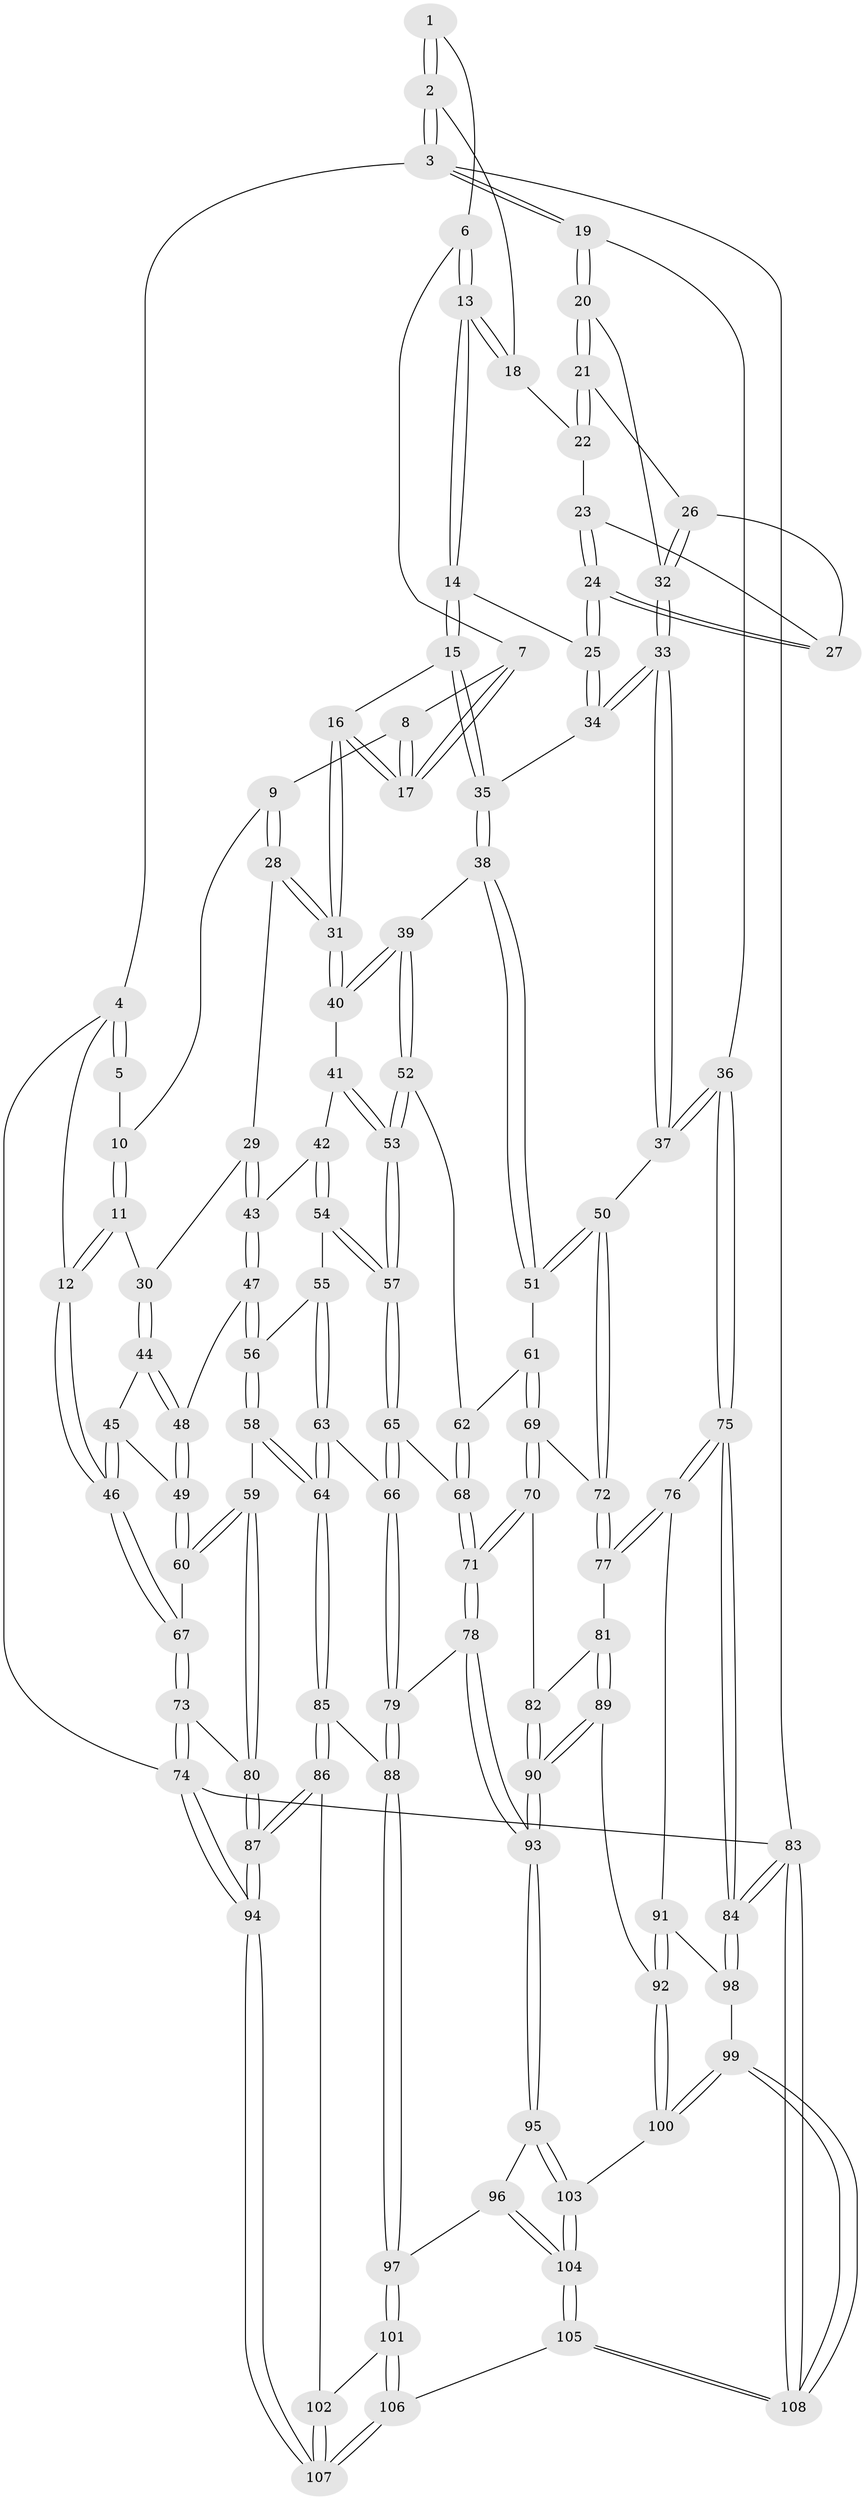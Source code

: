 // Generated by graph-tools (version 1.1) at 2025/00/03/09/25 05:00:14]
// undirected, 108 vertices, 267 edges
graph export_dot {
graph [start="1"]
  node [color=gray90,style=filled];
  1 [pos="+0.6108412258523374+0"];
  2 [pos="+1+0"];
  3 [pos="+1+0"];
  4 [pos="+0+0"];
  5 [pos="+0.14823352676257115+0"];
  6 [pos="+0.605074248966904+0"];
  7 [pos="+0.5512570152396662+0.0017150961435084143"];
  8 [pos="+0.3919635693745955+0.12506550912300748"];
  9 [pos="+0.3542973187747939+0.1317438151847536"];
  10 [pos="+0.25846380108409733+0"];
  11 [pos="+0.17702651185775162+0.2211121741364679"];
  12 [pos="+0+0.15960818459646586"];
  13 [pos="+0.6805897528518994+0.10575336444709624"];
  14 [pos="+0.6576344053334269+0.20345045328318764"];
  15 [pos="+0.6276959809111381+0.2368340882875943"];
  16 [pos="+0.5550848654806118+0.2496826915979476"];
  17 [pos="+0.5184618037415273+0.19856702499333062"];
  18 [pos="+0.8559209367702176+0.11907716881245681"];
  19 [pos="+1+0.27195235088944136"];
  20 [pos="+1+0.22008922672823436"];
  21 [pos="+0.9326711118815175+0.19711073177190425"];
  22 [pos="+0.8571939996493543+0.12329639999729593"];
  23 [pos="+0.8416641966887374+0.16220940100251505"];
  24 [pos="+0.803586002878264+0.24170356315502292"];
  25 [pos="+0.7912051693182471+0.2583838633169805"];
  26 [pos="+0.894497363916719+0.25173760047812005"];
  27 [pos="+0.8703018866504637+0.24278706885303714"];
  28 [pos="+0.3045521391488912+0.24721318581096285"];
  29 [pos="+0.2930307338461682+0.25586644943687"];
  30 [pos="+0.287934457815968+0.2581080812034796"];
  31 [pos="+0.498845133035338+0.310286349395209"];
  32 [pos="+0.8849182681445014+0.3002508706666355"];
  33 [pos="+0.8563245557592821+0.38094247603873654"];
  34 [pos="+0.820943585707852+0.3498568049654929"];
  35 [pos="+0.6738719799051+0.3479164146455646"];
  36 [pos="+1+0.40507383022065796"];
  37 [pos="+0.8611458908959468+0.38890157152930926"];
  38 [pos="+0.651599612752521+0.4088596394988664"];
  39 [pos="+0.543656948588728+0.4308674898823809"];
  40 [pos="+0.5008941617486952+0.3952122113545885"];
  41 [pos="+0.47320045943341527+0.40946071071588813"];
  42 [pos="+0.42565879163583153+0.4300732355846562"];
  43 [pos="+0.4074316072724119+0.4220526090023857"];
  44 [pos="+0.258523362851476+0.34505119262031714"];
  45 [pos="+0.15983384692864697+0.37419972555364395"];
  46 [pos="+0+0.33475138318124004"];
  47 [pos="+0.28412037760659553+0.439252876806139"];
  48 [pos="+0.26627672933409846+0.4251184018158311"];
  49 [pos="+0.1710851299284983+0.49780968257893216"];
  50 [pos="+0.7943851197410814+0.5134151724830848"];
  51 [pos="+0.7116730894614046+0.48938723448253235"];
  52 [pos="+0.5501812995039798+0.5023602155451753"];
  53 [pos="+0.46834371069541075+0.5430276398502377"];
  54 [pos="+0.40368930727928637+0.503397070825273"];
  55 [pos="+0.36388774358351833+0.5233467865567704"];
  56 [pos="+0.2957705672771516+0.46395596357642765"];
  57 [pos="+0.4591582315934091+0.5490721596722623"];
  58 [pos="+0.24812538264028666+0.6285231686602614"];
  59 [pos="+0.1569211413604108+0.5761911150571306"];
  60 [pos="+0.1375644175361566+0.5362604472530108"];
  61 [pos="+0.6170352183189631+0.5504653823860107"];
  62 [pos="+0.5615896478647985+0.5178154705206366"];
  63 [pos="+0.321232133025285+0.6356911345693368"];
  64 [pos="+0.2813347832321809+0.6583843731073493"];
  65 [pos="+0.4586003197146313+0.6041179042146152"];
  66 [pos="+0.4163756584676348+0.6358484172343148"];
  67 [pos="+0+0.39261822016484904"];
  68 [pos="+0.5158233343446497+0.6201449130488028"];
  69 [pos="+0.6252065605319155+0.6197188795237485"];
  70 [pos="+0.6149993875956188+0.6753549341799125"];
  71 [pos="+0.583793220589095+0.6895274019120071"];
  72 [pos="+0.8036388697261624+0.5458092564653333"];
  73 [pos="+0+0.6282775947804394"];
  74 [pos="+0+1"];
  75 [pos="+1+0.6573520249785954"];
  76 [pos="+0.9439121266483032+0.6664262929626867"];
  77 [pos="+0.833597684148721+0.6081253799291176"];
  78 [pos="+0.5284905513065863+0.771049919271934"];
  79 [pos="+0.5003006156102154+0.7814150850356607"];
  80 [pos="+0.06761737767262833+0.6940767010450538"];
  81 [pos="+0.7275251473586649+0.6924761320426661"];
  82 [pos="+0.6539404890215526+0.6879777658447196"];
  83 [pos="+1+1"];
  84 [pos="+1+0.9860536199704465"];
  85 [pos="+0.27911632913302+0.7042684416710615"];
  86 [pos="+0.2301689185940811+0.8292990841137906"];
  87 [pos="+0.1402739717052844+0.869413071987923"];
  88 [pos="+0.49778162905542295+0.7836506982435394"];
  89 [pos="+0.7591557551435522+0.8184292565447324"];
  90 [pos="+0.6807797990866021+0.8678615575605209"];
  91 [pos="+0.8470921992769839+0.8132208659633623"];
  92 [pos="+0.8321004440049636+0.8290666459666034"];
  93 [pos="+0.6701278593558296+0.8783948892560856"];
  94 [pos="+0+1"];
  95 [pos="+0.6678611882847865+0.8997362926622227"];
  96 [pos="+0.5319771787147566+0.8974399558771444"];
  97 [pos="+0.4710717883167242+0.8336299112934414"];
  98 [pos="+0.9245158152730608+0.8422581801990698"];
  99 [pos="+0.9172815750828281+1"];
  100 [pos="+0.8781160879745202+0.9755281936534995"];
  101 [pos="+0.4137125850077278+0.8880289283179366"];
  102 [pos="+0.27027230352306036+0.8504662111503859"];
  103 [pos="+0.6691319499706524+0.930226822182659"];
  104 [pos="+0.5937159303278953+1"];
  105 [pos="+0.5633364688004371+1"];
  106 [pos="+0.47451293766433145+1"];
  107 [pos="+0.387010179551661+1"];
  108 [pos="+1+1"];
  1 -- 2;
  1 -- 2;
  1 -- 6;
  2 -- 3;
  2 -- 3;
  2 -- 18;
  3 -- 4;
  3 -- 19;
  3 -- 19;
  3 -- 83;
  4 -- 5;
  4 -- 5;
  4 -- 12;
  4 -- 74;
  5 -- 10;
  6 -- 7;
  6 -- 13;
  6 -- 13;
  7 -- 8;
  7 -- 17;
  7 -- 17;
  8 -- 9;
  8 -- 17;
  8 -- 17;
  9 -- 10;
  9 -- 28;
  9 -- 28;
  10 -- 11;
  10 -- 11;
  11 -- 12;
  11 -- 12;
  11 -- 30;
  12 -- 46;
  12 -- 46;
  13 -- 14;
  13 -- 14;
  13 -- 18;
  13 -- 18;
  14 -- 15;
  14 -- 15;
  14 -- 25;
  15 -- 16;
  15 -- 35;
  15 -- 35;
  16 -- 17;
  16 -- 17;
  16 -- 31;
  16 -- 31;
  18 -- 22;
  19 -- 20;
  19 -- 20;
  19 -- 36;
  20 -- 21;
  20 -- 21;
  20 -- 32;
  21 -- 22;
  21 -- 22;
  21 -- 26;
  22 -- 23;
  23 -- 24;
  23 -- 24;
  23 -- 27;
  24 -- 25;
  24 -- 25;
  24 -- 27;
  24 -- 27;
  25 -- 34;
  25 -- 34;
  26 -- 27;
  26 -- 32;
  26 -- 32;
  28 -- 29;
  28 -- 31;
  28 -- 31;
  29 -- 30;
  29 -- 43;
  29 -- 43;
  30 -- 44;
  30 -- 44;
  31 -- 40;
  31 -- 40;
  32 -- 33;
  32 -- 33;
  33 -- 34;
  33 -- 34;
  33 -- 37;
  33 -- 37;
  34 -- 35;
  35 -- 38;
  35 -- 38;
  36 -- 37;
  36 -- 37;
  36 -- 75;
  36 -- 75;
  37 -- 50;
  38 -- 39;
  38 -- 51;
  38 -- 51;
  39 -- 40;
  39 -- 40;
  39 -- 52;
  39 -- 52;
  40 -- 41;
  41 -- 42;
  41 -- 53;
  41 -- 53;
  42 -- 43;
  42 -- 54;
  42 -- 54;
  43 -- 47;
  43 -- 47;
  44 -- 45;
  44 -- 48;
  44 -- 48;
  45 -- 46;
  45 -- 46;
  45 -- 49;
  46 -- 67;
  46 -- 67;
  47 -- 48;
  47 -- 56;
  47 -- 56;
  48 -- 49;
  48 -- 49;
  49 -- 60;
  49 -- 60;
  50 -- 51;
  50 -- 51;
  50 -- 72;
  50 -- 72;
  51 -- 61;
  52 -- 53;
  52 -- 53;
  52 -- 62;
  53 -- 57;
  53 -- 57;
  54 -- 55;
  54 -- 57;
  54 -- 57;
  55 -- 56;
  55 -- 63;
  55 -- 63;
  56 -- 58;
  56 -- 58;
  57 -- 65;
  57 -- 65;
  58 -- 59;
  58 -- 64;
  58 -- 64;
  59 -- 60;
  59 -- 60;
  59 -- 80;
  59 -- 80;
  60 -- 67;
  61 -- 62;
  61 -- 69;
  61 -- 69;
  62 -- 68;
  62 -- 68;
  63 -- 64;
  63 -- 64;
  63 -- 66;
  64 -- 85;
  64 -- 85;
  65 -- 66;
  65 -- 66;
  65 -- 68;
  66 -- 79;
  66 -- 79;
  67 -- 73;
  67 -- 73;
  68 -- 71;
  68 -- 71;
  69 -- 70;
  69 -- 70;
  69 -- 72;
  70 -- 71;
  70 -- 71;
  70 -- 82;
  71 -- 78;
  71 -- 78;
  72 -- 77;
  72 -- 77;
  73 -- 74;
  73 -- 74;
  73 -- 80;
  74 -- 94;
  74 -- 94;
  74 -- 83;
  75 -- 76;
  75 -- 76;
  75 -- 84;
  75 -- 84;
  76 -- 77;
  76 -- 77;
  76 -- 91;
  77 -- 81;
  78 -- 79;
  78 -- 93;
  78 -- 93;
  79 -- 88;
  79 -- 88;
  80 -- 87;
  80 -- 87;
  81 -- 82;
  81 -- 89;
  81 -- 89;
  82 -- 90;
  82 -- 90;
  83 -- 84;
  83 -- 84;
  83 -- 108;
  83 -- 108;
  84 -- 98;
  84 -- 98;
  85 -- 86;
  85 -- 86;
  85 -- 88;
  86 -- 87;
  86 -- 87;
  86 -- 102;
  87 -- 94;
  87 -- 94;
  88 -- 97;
  88 -- 97;
  89 -- 90;
  89 -- 90;
  89 -- 92;
  90 -- 93;
  90 -- 93;
  91 -- 92;
  91 -- 92;
  91 -- 98;
  92 -- 100;
  92 -- 100;
  93 -- 95;
  93 -- 95;
  94 -- 107;
  94 -- 107;
  95 -- 96;
  95 -- 103;
  95 -- 103;
  96 -- 97;
  96 -- 104;
  96 -- 104;
  97 -- 101;
  97 -- 101;
  98 -- 99;
  99 -- 100;
  99 -- 100;
  99 -- 108;
  99 -- 108;
  100 -- 103;
  101 -- 102;
  101 -- 106;
  101 -- 106;
  102 -- 107;
  102 -- 107;
  103 -- 104;
  103 -- 104;
  104 -- 105;
  104 -- 105;
  105 -- 106;
  105 -- 108;
  105 -- 108;
  106 -- 107;
  106 -- 107;
}

